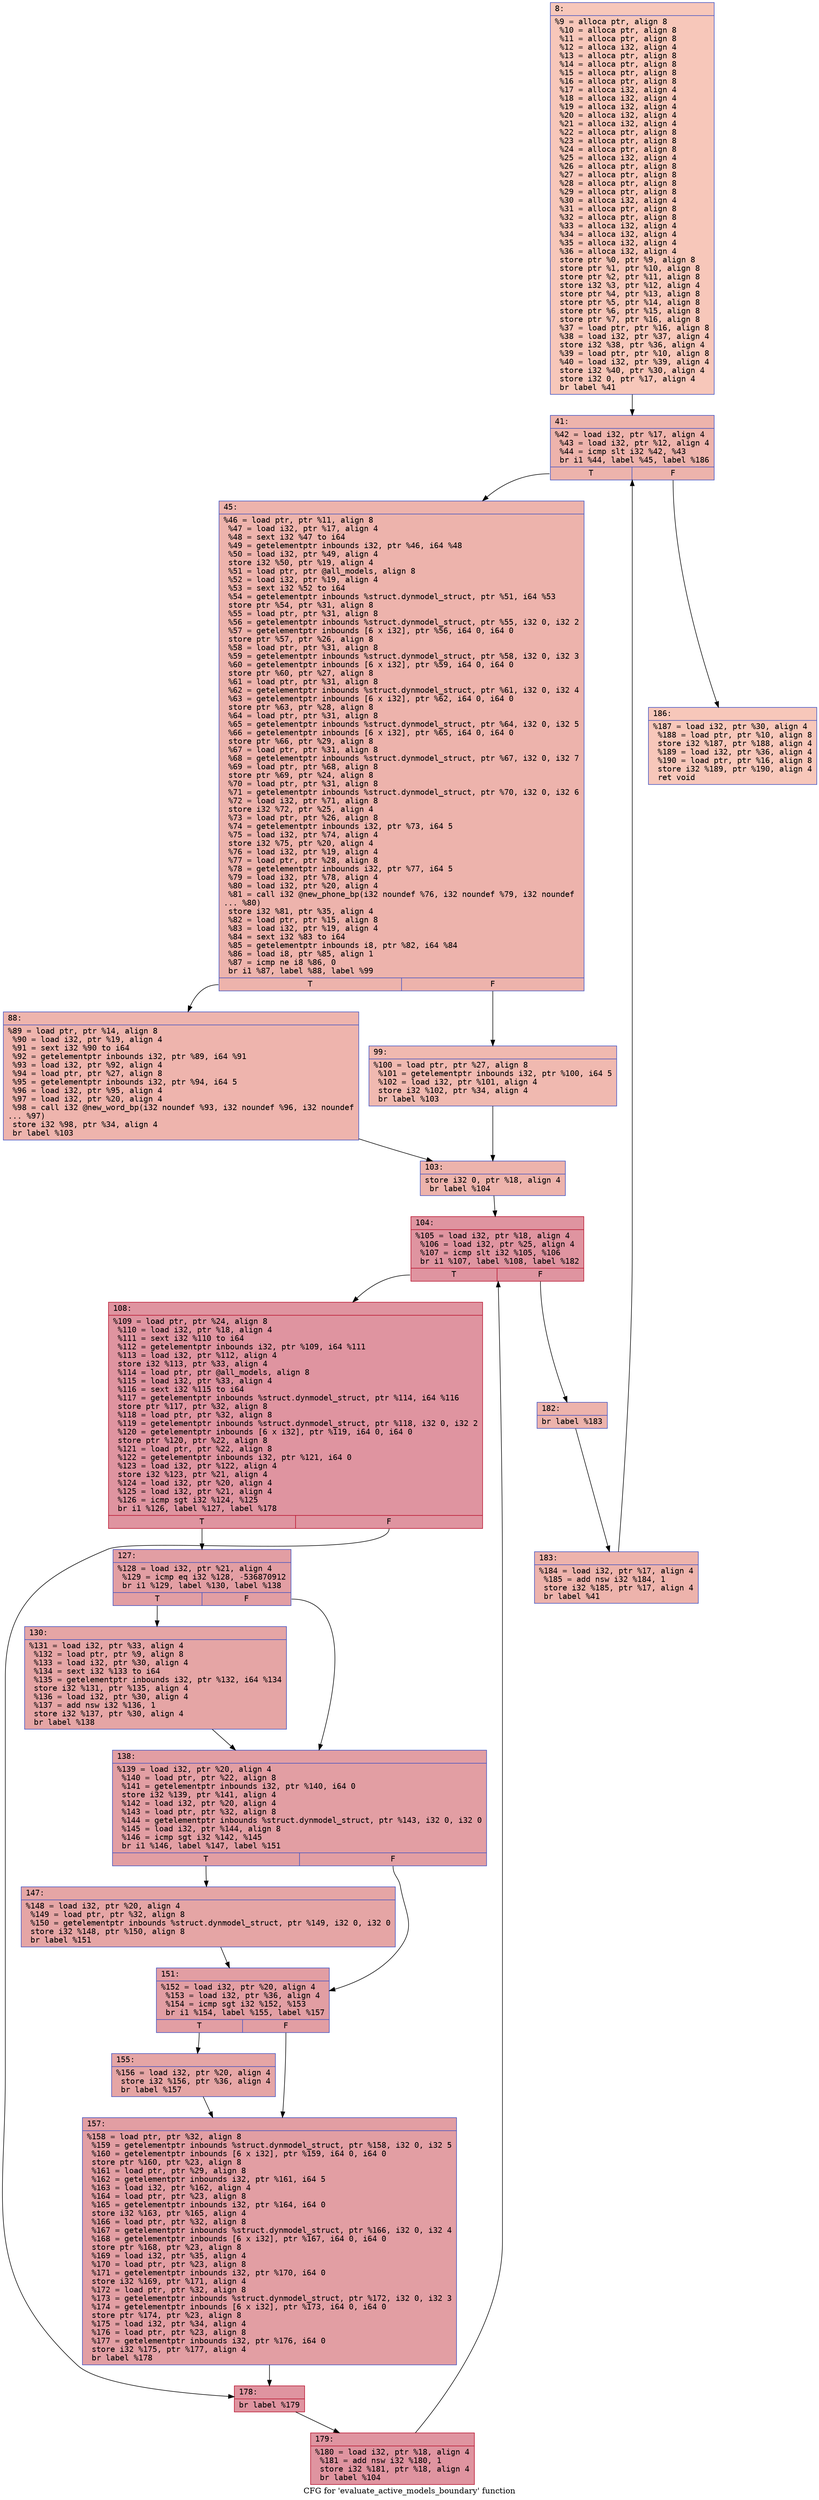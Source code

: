 digraph "CFG for 'evaluate_active_models_boundary' function" {
	label="CFG for 'evaluate_active_models_boundary' function";

	Node0x600000d38be0 [shape=record,color="#3d50c3ff", style=filled, fillcolor="#ec7f6370" fontname="Courier",label="{8:\l|  %9 = alloca ptr, align 8\l  %10 = alloca ptr, align 8\l  %11 = alloca ptr, align 8\l  %12 = alloca i32, align 4\l  %13 = alloca ptr, align 8\l  %14 = alloca ptr, align 8\l  %15 = alloca ptr, align 8\l  %16 = alloca ptr, align 8\l  %17 = alloca i32, align 4\l  %18 = alloca i32, align 4\l  %19 = alloca i32, align 4\l  %20 = alloca i32, align 4\l  %21 = alloca i32, align 4\l  %22 = alloca ptr, align 8\l  %23 = alloca ptr, align 8\l  %24 = alloca ptr, align 8\l  %25 = alloca i32, align 4\l  %26 = alloca ptr, align 8\l  %27 = alloca ptr, align 8\l  %28 = alloca ptr, align 8\l  %29 = alloca ptr, align 8\l  %30 = alloca i32, align 4\l  %31 = alloca ptr, align 8\l  %32 = alloca ptr, align 8\l  %33 = alloca i32, align 4\l  %34 = alloca i32, align 4\l  %35 = alloca i32, align 4\l  %36 = alloca i32, align 4\l  store ptr %0, ptr %9, align 8\l  store ptr %1, ptr %10, align 8\l  store ptr %2, ptr %11, align 8\l  store i32 %3, ptr %12, align 4\l  store ptr %4, ptr %13, align 8\l  store ptr %5, ptr %14, align 8\l  store ptr %6, ptr %15, align 8\l  store ptr %7, ptr %16, align 8\l  %37 = load ptr, ptr %16, align 8\l  %38 = load i32, ptr %37, align 4\l  store i32 %38, ptr %36, align 4\l  %39 = load ptr, ptr %10, align 8\l  %40 = load i32, ptr %39, align 4\l  store i32 %40, ptr %30, align 4\l  store i32 0, ptr %17, align 4\l  br label %41\l}"];
	Node0x600000d38be0 -> Node0x600000d38c30[tooltip="8 -> 41\nProbability 100.00%" ];
	Node0x600000d38c30 [shape=record,color="#3d50c3ff", style=filled, fillcolor="#d6524470" fontname="Courier",label="{41:\l|  %42 = load i32, ptr %17, align 4\l  %43 = load i32, ptr %12, align 4\l  %44 = icmp slt i32 %42, %43\l  br i1 %44, label %45, label %186\l|{<s0>T|<s1>F}}"];
	Node0x600000d38c30:s0 -> Node0x600000d38c80[tooltip="41 -> 45\nProbability 96.88%" ];
	Node0x600000d38c30:s1 -> Node0x600000d391d0[tooltip="41 -> 186\nProbability 3.12%" ];
	Node0x600000d38c80 [shape=record,color="#3d50c3ff", style=filled, fillcolor="#d6524470" fontname="Courier",label="{45:\l|  %46 = load ptr, ptr %11, align 8\l  %47 = load i32, ptr %17, align 4\l  %48 = sext i32 %47 to i64\l  %49 = getelementptr inbounds i32, ptr %46, i64 %48\l  %50 = load i32, ptr %49, align 4\l  store i32 %50, ptr %19, align 4\l  %51 = load ptr, ptr @all_models, align 8\l  %52 = load i32, ptr %19, align 4\l  %53 = sext i32 %52 to i64\l  %54 = getelementptr inbounds %struct.dynmodel_struct, ptr %51, i64 %53\l  store ptr %54, ptr %31, align 8\l  %55 = load ptr, ptr %31, align 8\l  %56 = getelementptr inbounds %struct.dynmodel_struct, ptr %55, i32 0, i32 2\l  %57 = getelementptr inbounds [6 x i32], ptr %56, i64 0, i64 0\l  store ptr %57, ptr %26, align 8\l  %58 = load ptr, ptr %31, align 8\l  %59 = getelementptr inbounds %struct.dynmodel_struct, ptr %58, i32 0, i32 3\l  %60 = getelementptr inbounds [6 x i32], ptr %59, i64 0, i64 0\l  store ptr %60, ptr %27, align 8\l  %61 = load ptr, ptr %31, align 8\l  %62 = getelementptr inbounds %struct.dynmodel_struct, ptr %61, i32 0, i32 4\l  %63 = getelementptr inbounds [6 x i32], ptr %62, i64 0, i64 0\l  store ptr %63, ptr %28, align 8\l  %64 = load ptr, ptr %31, align 8\l  %65 = getelementptr inbounds %struct.dynmodel_struct, ptr %64, i32 0, i32 5\l  %66 = getelementptr inbounds [6 x i32], ptr %65, i64 0, i64 0\l  store ptr %66, ptr %29, align 8\l  %67 = load ptr, ptr %31, align 8\l  %68 = getelementptr inbounds %struct.dynmodel_struct, ptr %67, i32 0, i32 7\l  %69 = load ptr, ptr %68, align 8\l  store ptr %69, ptr %24, align 8\l  %70 = load ptr, ptr %31, align 8\l  %71 = getelementptr inbounds %struct.dynmodel_struct, ptr %70, i32 0, i32 6\l  %72 = load i32, ptr %71, align 8\l  store i32 %72, ptr %25, align 4\l  %73 = load ptr, ptr %26, align 8\l  %74 = getelementptr inbounds i32, ptr %73, i64 5\l  %75 = load i32, ptr %74, align 4\l  store i32 %75, ptr %20, align 4\l  %76 = load i32, ptr %19, align 4\l  %77 = load ptr, ptr %28, align 8\l  %78 = getelementptr inbounds i32, ptr %77, i64 5\l  %79 = load i32, ptr %78, align 4\l  %80 = load i32, ptr %20, align 4\l  %81 = call i32 @new_phone_bp(i32 noundef %76, i32 noundef %79, i32 noundef\l... %80)\l  store i32 %81, ptr %35, align 4\l  %82 = load ptr, ptr %15, align 8\l  %83 = load i32, ptr %19, align 4\l  %84 = sext i32 %83 to i64\l  %85 = getelementptr inbounds i8, ptr %82, i64 %84\l  %86 = load i8, ptr %85, align 1\l  %87 = icmp ne i8 %86, 0\l  br i1 %87, label %88, label %99\l|{<s0>T|<s1>F}}"];
	Node0x600000d38c80:s0 -> Node0x600000d38cd0[tooltip="45 -> 88\nProbability 62.50%" ];
	Node0x600000d38c80:s1 -> Node0x600000d38d20[tooltip="45 -> 99\nProbability 37.50%" ];
	Node0x600000d38cd0 [shape=record,color="#3d50c3ff", style=filled, fillcolor="#d8564670" fontname="Courier",label="{88:\l|  %89 = load ptr, ptr %14, align 8\l  %90 = load i32, ptr %19, align 4\l  %91 = sext i32 %90 to i64\l  %92 = getelementptr inbounds i32, ptr %89, i64 %91\l  %93 = load i32, ptr %92, align 4\l  %94 = load ptr, ptr %27, align 8\l  %95 = getelementptr inbounds i32, ptr %94, i64 5\l  %96 = load i32, ptr %95, align 4\l  %97 = load i32, ptr %20, align 4\l  %98 = call i32 @new_word_bp(i32 noundef %93, i32 noundef %96, i32 noundef\l... %97)\l  store i32 %98, ptr %34, align 4\l  br label %103\l}"];
	Node0x600000d38cd0 -> Node0x600000d38d70[tooltip="88 -> 103\nProbability 100.00%" ];
	Node0x600000d38d20 [shape=record,color="#3d50c3ff", style=filled, fillcolor="#de614d70" fontname="Courier",label="{99:\l|  %100 = load ptr, ptr %27, align 8\l  %101 = getelementptr inbounds i32, ptr %100, i64 5\l  %102 = load i32, ptr %101, align 4\l  store i32 %102, ptr %34, align 4\l  br label %103\l}"];
	Node0x600000d38d20 -> Node0x600000d38d70[tooltip="99 -> 103\nProbability 100.00%" ];
	Node0x600000d38d70 [shape=record,color="#3d50c3ff", style=filled, fillcolor="#d6524470" fontname="Courier",label="{103:\l|  store i32 0, ptr %18, align 4\l  br label %104\l}"];
	Node0x600000d38d70 -> Node0x600000d38dc0[tooltip="103 -> 104\nProbability 100.00%" ];
	Node0x600000d38dc0 [shape=record,color="#b70d28ff", style=filled, fillcolor="#b70d2870" fontname="Courier",label="{104:\l|  %105 = load i32, ptr %18, align 4\l  %106 = load i32, ptr %25, align 4\l  %107 = icmp slt i32 %105, %106\l  br i1 %107, label %108, label %182\l|{<s0>T|<s1>F}}"];
	Node0x600000d38dc0:s0 -> Node0x600000d38e10[tooltip="104 -> 108\nProbability 96.88%" ];
	Node0x600000d38dc0:s1 -> Node0x600000d39130[tooltip="104 -> 182\nProbability 3.12%" ];
	Node0x600000d38e10 [shape=record,color="#b70d28ff", style=filled, fillcolor="#b70d2870" fontname="Courier",label="{108:\l|  %109 = load ptr, ptr %24, align 8\l  %110 = load i32, ptr %18, align 4\l  %111 = sext i32 %110 to i64\l  %112 = getelementptr inbounds i32, ptr %109, i64 %111\l  %113 = load i32, ptr %112, align 4\l  store i32 %113, ptr %33, align 4\l  %114 = load ptr, ptr @all_models, align 8\l  %115 = load i32, ptr %33, align 4\l  %116 = sext i32 %115 to i64\l  %117 = getelementptr inbounds %struct.dynmodel_struct, ptr %114, i64 %116\l  store ptr %117, ptr %32, align 8\l  %118 = load ptr, ptr %32, align 8\l  %119 = getelementptr inbounds %struct.dynmodel_struct, ptr %118, i32 0, i32 2\l  %120 = getelementptr inbounds [6 x i32], ptr %119, i64 0, i64 0\l  store ptr %120, ptr %22, align 8\l  %121 = load ptr, ptr %22, align 8\l  %122 = getelementptr inbounds i32, ptr %121, i64 0\l  %123 = load i32, ptr %122, align 4\l  store i32 %123, ptr %21, align 4\l  %124 = load i32, ptr %20, align 4\l  %125 = load i32, ptr %21, align 4\l  %126 = icmp sgt i32 %124, %125\l  br i1 %126, label %127, label %178\l|{<s0>T|<s1>F}}"];
	Node0x600000d38e10:s0 -> Node0x600000d38e60[tooltip="108 -> 127\nProbability 50.00%" ];
	Node0x600000d38e10:s1 -> Node0x600000d39090[tooltip="108 -> 178\nProbability 50.00%" ];
	Node0x600000d38e60 [shape=record,color="#3d50c3ff", style=filled, fillcolor="#be242e70" fontname="Courier",label="{127:\l|  %128 = load i32, ptr %21, align 4\l  %129 = icmp eq i32 %128, -536870912\l  br i1 %129, label %130, label %138\l|{<s0>T|<s1>F}}"];
	Node0x600000d38e60:s0 -> Node0x600000d38eb0[tooltip="127 -> 130\nProbability 50.00%" ];
	Node0x600000d38e60:s1 -> Node0x600000d38f00[tooltip="127 -> 138\nProbability 50.00%" ];
	Node0x600000d38eb0 [shape=record,color="#3d50c3ff", style=filled, fillcolor="#c5333470" fontname="Courier",label="{130:\l|  %131 = load i32, ptr %33, align 4\l  %132 = load ptr, ptr %9, align 8\l  %133 = load i32, ptr %30, align 4\l  %134 = sext i32 %133 to i64\l  %135 = getelementptr inbounds i32, ptr %132, i64 %134\l  store i32 %131, ptr %135, align 4\l  %136 = load i32, ptr %30, align 4\l  %137 = add nsw i32 %136, 1\l  store i32 %137, ptr %30, align 4\l  br label %138\l}"];
	Node0x600000d38eb0 -> Node0x600000d38f00[tooltip="130 -> 138\nProbability 100.00%" ];
	Node0x600000d38f00 [shape=record,color="#3d50c3ff", style=filled, fillcolor="#be242e70" fontname="Courier",label="{138:\l|  %139 = load i32, ptr %20, align 4\l  %140 = load ptr, ptr %22, align 8\l  %141 = getelementptr inbounds i32, ptr %140, i64 0\l  store i32 %139, ptr %141, align 4\l  %142 = load i32, ptr %20, align 4\l  %143 = load ptr, ptr %32, align 8\l  %144 = getelementptr inbounds %struct.dynmodel_struct, ptr %143, i32 0, i32 0\l  %145 = load i32, ptr %144, align 8\l  %146 = icmp sgt i32 %142, %145\l  br i1 %146, label %147, label %151\l|{<s0>T|<s1>F}}"];
	Node0x600000d38f00:s0 -> Node0x600000d38f50[tooltip="138 -> 147\nProbability 50.00%" ];
	Node0x600000d38f00:s1 -> Node0x600000d38fa0[tooltip="138 -> 151\nProbability 50.00%" ];
	Node0x600000d38f50 [shape=record,color="#3d50c3ff", style=filled, fillcolor="#c5333470" fontname="Courier",label="{147:\l|  %148 = load i32, ptr %20, align 4\l  %149 = load ptr, ptr %32, align 8\l  %150 = getelementptr inbounds %struct.dynmodel_struct, ptr %149, i32 0, i32 0\l  store i32 %148, ptr %150, align 8\l  br label %151\l}"];
	Node0x600000d38f50 -> Node0x600000d38fa0[tooltip="147 -> 151\nProbability 100.00%" ];
	Node0x600000d38fa0 [shape=record,color="#3d50c3ff", style=filled, fillcolor="#be242e70" fontname="Courier",label="{151:\l|  %152 = load i32, ptr %20, align 4\l  %153 = load i32, ptr %36, align 4\l  %154 = icmp sgt i32 %152, %153\l  br i1 %154, label %155, label %157\l|{<s0>T|<s1>F}}"];
	Node0x600000d38fa0:s0 -> Node0x600000d38ff0[tooltip="151 -> 155\nProbability 50.00%" ];
	Node0x600000d38fa0:s1 -> Node0x600000d39040[tooltip="151 -> 157\nProbability 50.00%" ];
	Node0x600000d38ff0 [shape=record,color="#3d50c3ff", style=filled, fillcolor="#c5333470" fontname="Courier",label="{155:\l|  %156 = load i32, ptr %20, align 4\l  store i32 %156, ptr %36, align 4\l  br label %157\l}"];
	Node0x600000d38ff0 -> Node0x600000d39040[tooltip="155 -> 157\nProbability 100.00%" ];
	Node0x600000d39040 [shape=record,color="#3d50c3ff", style=filled, fillcolor="#be242e70" fontname="Courier",label="{157:\l|  %158 = load ptr, ptr %32, align 8\l  %159 = getelementptr inbounds %struct.dynmodel_struct, ptr %158, i32 0, i32 5\l  %160 = getelementptr inbounds [6 x i32], ptr %159, i64 0, i64 0\l  store ptr %160, ptr %23, align 8\l  %161 = load ptr, ptr %29, align 8\l  %162 = getelementptr inbounds i32, ptr %161, i64 5\l  %163 = load i32, ptr %162, align 4\l  %164 = load ptr, ptr %23, align 8\l  %165 = getelementptr inbounds i32, ptr %164, i64 0\l  store i32 %163, ptr %165, align 4\l  %166 = load ptr, ptr %32, align 8\l  %167 = getelementptr inbounds %struct.dynmodel_struct, ptr %166, i32 0, i32 4\l  %168 = getelementptr inbounds [6 x i32], ptr %167, i64 0, i64 0\l  store ptr %168, ptr %23, align 8\l  %169 = load i32, ptr %35, align 4\l  %170 = load ptr, ptr %23, align 8\l  %171 = getelementptr inbounds i32, ptr %170, i64 0\l  store i32 %169, ptr %171, align 4\l  %172 = load ptr, ptr %32, align 8\l  %173 = getelementptr inbounds %struct.dynmodel_struct, ptr %172, i32 0, i32 3\l  %174 = getelementptr inbounds [6 x i32], ptr %173, i64 0, i64 0\l  store ptr %174, ptr %23, align 8\l  %175 = load i32, ptr %34, align 4\l  %176 = load ptr, ptr %23, align 8\l  %177 = getelementptr inbounds i32, ptr %176, i64 0\l  store i32 %175, ptr %177, align 4\l  br label %178\l}"];
	Node0x600000d39040 -> Node0x600000d39090[tooltip="157 -> 178\nProbability 100.00%" ];
	Node0x600000d39090 [shape=record,color="#b70d28ff", style=filled, fillcolor="#b70d2870" fontname="Courier",label="{178:\l|  br label %179\l}"];
	Node0x600000d39090 -> Node0x600000d390e0[tooltip="178 -> 179\nProbability 100.00%" ];
	Node0x600000d390e0 [shape=record,color="#b70d28ff", style=filled, fillcolor="#b70d2870" fontname="Courier",label="{179:\l|  %180 = load i32, ptr %18, align 4\l  %181 = add nsw i32 %180, 1\l  store i32 %181, ptr %18, align 4\l  br label %104\l}"];
	Node0x600000d390e0 -> Node0x600000d38dc0[tooltip="179 -> 104\nProbability 100.00%" ];
	Node0x600000d39130 [shape=record,color="#3d50c3ff", style=filled, fillcolor="#d6524470" fontname="Courier",label="{182:\l|  br label %183\l}"];
	Node0x600000d39130 -> Node0x600000d39180[tooltip="182 -> 183\nProbability 100.00%" ];
	Node0x600000d39180 [shape=record,color="#3d50c3ff", style=filled, fillcolor="#d6524470" fontname="Courier",label="{183:\l|  %184 = load i32, ptr %17, align 4\l  %185 = add nsw i32 %184, 1\l  store i32 %185, ptr %17, align 4\l  br label %41\l}"];
	Node0x600000d39180 -> Node0x600000d38c30[tooltip="183 -> 41\nProbability 100.00%" ];
	Node0x600000d391d0 [shape=record,color="#3d50c3ff", style=filled, fillcolor="#ec7f6370" fontname="Courier",label="{186:\l|  %187 = load i32, ptr %30, align 4\l  %188 = load ptr, ptr %10, align 8\l  store i32 %187, ptr %188, align 4\l  %189 = load i32, ptr %36, align 4\l  %190 = load ptr, ptr %16, align 8\l  store i32 %189, ptr %190, align 4\l  ret void\l}"];
}

